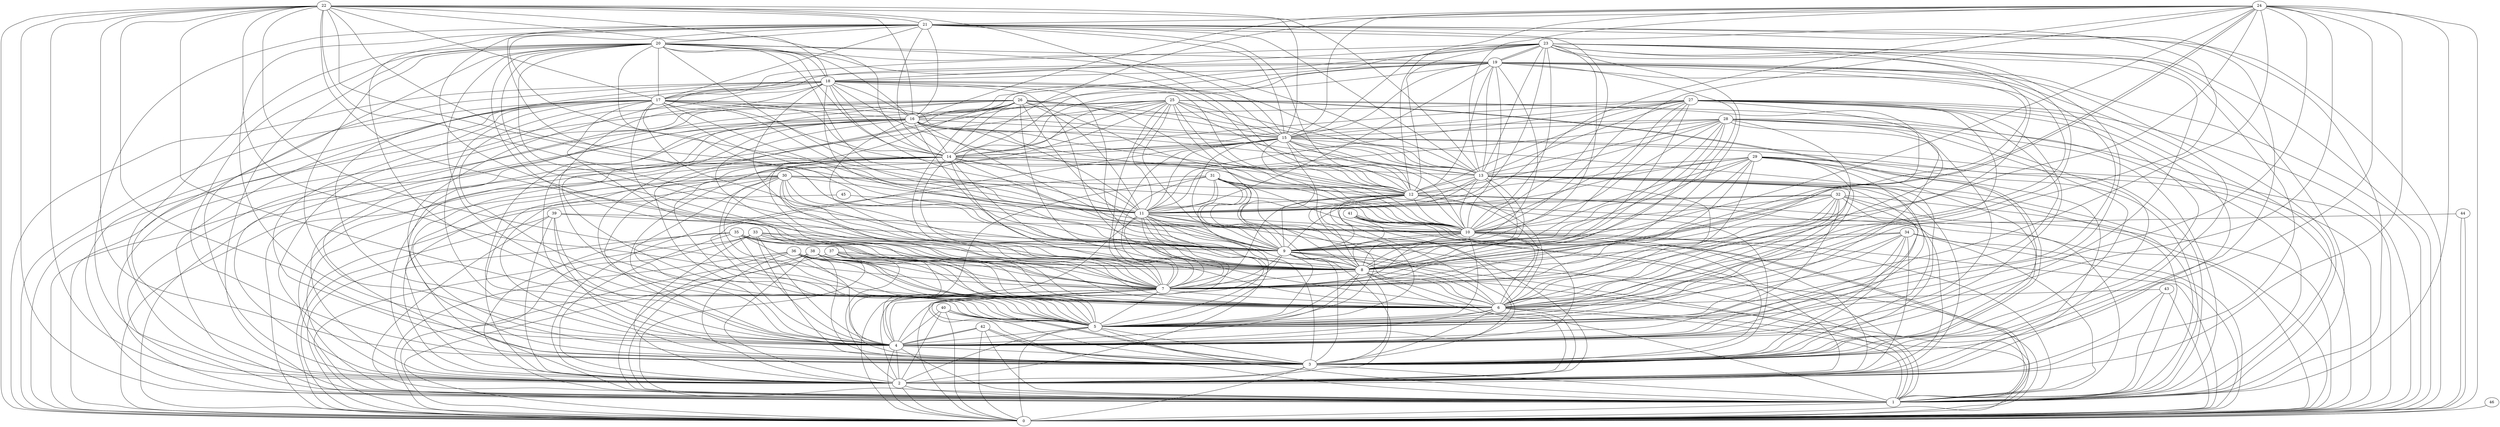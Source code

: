graph G {
0;
1;
2;
3;
4;
5;
6;
7;
8;
9;
10;
11;
12;
13;
14;
15;
16;
17;
18;
19;
20;
21;
22;
23;
24;
25;
26;
27;
28;
29;
30;
31;
32;
33;
34;
35;
36;
37;
38;
39;
40;
41;
42;
43;
44;
45;
46;
46--0 ;
45--11 ;
45--0 ;
44--0 ;
44--10 ;
44--0 ;
43--0 ;
43--6 ;
43--2 ;
43--1 ;
42--0 ;
42--4 ;
42--3 ;
42--4 ;
42--3 ;
42--1 ;
41--9 ;
41--10 ;
41--1 ;
41--1 ;
41--10 ;
41--10 ;
41--2 ;
40--5 ;
40--3 ;
40--3 ;
40--5 ;
40--4 ;
40--2 ;
40--0 ;
39--9 ;
39--2 ;
39--3 ;
39--10 ;
39--4 ;
39--1 ;
39--0 ;
38--3 ;
38--6 ;
38--8 ;
38--2 ;
38--1 ;
38--0 ;
38--7 ;
38--5 ;
37--3 ;
37--8 ;
37--1 ;
37--2 ;
37--0 ;
37--7 ;
37--6 ;
37--5 ;
36--6 ;
36--8 ;
36--6 ;
36--7 ;
36--2 ;
36--4 ;
36--1 ;
36--0 ;
36--5 ;
35--7 ;
35--1 ;
35--7 ;
35--2 ;
35--5 ;
35--9 ;
35--4 ;
35--8 ;
35--0 ;
34--6 ;
34--1 ;
34--9 ;
34--4 ;
34--8 ;
34--0 ;
34--5 ;
34--2 ;
34--3 ;
33--6 ;
33--4 ;
33--8 ;
33--9 ;
33--1 ;
33--2 ;
33--3 ;
33--5 ;
33--0 ;
33--7 ;
32--6 ;
32--4 ;
32--11 ;
32--1 ;
32--2 ;
32--0 ;
32--9 ;
32--5 ;
32--3 ;
32--7 ;
32--8 ;
32--10 ;
31--7 ;
31--10 ;
31--8 ;
31--2 ;
31--4 ;
31--5 ;
31--3 ;
31--0 ;
31--11 ;
31--6 ;
31--12 ;
31--9 ;
31--1 ;
30--4 ;
30--9 ;
30--8 ;
30--0 ;
30--11 ;
30--5 ;
30--3 ;
30--12 ;
30--2 ;
30--1 ;
30--10 ;
30--6 ;
30--7 ;
29--13 ;
29--0 ;
29--2 ;
29--5 ;
29--9 ;
29--4 ;
29--8 ;
29--7 ;
29--11 ;
29--6 ;
29--1 ;
29--12 ;
29--10 ;
29--3 ;
28--0 ;
28--14 ;
28--8 ;
28--10 ;
28--2 ;
28--11 ;
28--3 ;
28--6 ;
28--5 ;
28--13 ;
28--4 ;
28--9 ;
28--15 ;
28--1 ;
28--7 ;
28--12 ;
27--7 ;
27--10 ;
27--14 ;
27--13 ;
27--8 ;
27--6 ;
27--9 ;
27--11 ;
27--4 ;
27--0 ;
27--3 ;
27--12 ;
27--15 ;
27--5 ;
27--2 ;
27--1 ;
27--16 ;
26--3 ;
26--6 ;
26--14 ;
26--7 ;
26--12 ;
26--4 ;
26--1 ;
26--15 ;
26--13 ;
26--5 ;
26--16 ;
26--11 ;
26--10 ;
26--2 ;
26--0 ;
26--9 ;
26--8 ;
25--3 ;
25--6 ;
25--3 ;
25--7 ;
25--5 ;
25--14 ;
25--8 ;
25--1 ;
25--15 ;
25--12 ;
25--13 ;
25--0 ;
25--16 ;
25--9 ;
25--2 ;
25--4 ;
25--10 ;
25--11 ;
24--8 ;
24--10 ;
24--21 ;
24--14 ;
24--12 ;
24--7 ;
24--6 ;
24--8 ;
24--15 ;
24--13 ;
24--5 ;
24--3 ;
24--0 ;
24--2 ;
24--4 ;
24--16 ;
24--11 ;
24--1 ;
24--9 ;
23--10 ;
23--18 ;
23--8 ;
23--19 ;
23--19 ;
23--6 ;
23--0 ;
23--17 ;
23--4 ;
23--9 ;
23--2 ;
23--16 ;
23--14 ;
23--13 ;
23--1 ;
23--7 ;
23--15 ;
23--11 ;
23--5 ;
23--12 ;
22--1 ;
22--12 ;
22--18 ;
22--8 ;
22--11 ;
22--4 ;
22--21 ;
22--2 ;
22--9 ;
22--14 ;
22--0 ;
22--13 ;
22--7 ;
22--5 ;
22--3 ;
22--17 ;
22--15 ;
22--10 ;
22--16 ;
22--6 ;
21--20 ;
21--7 ;
21--1 ;
21--17 ;
21--12 ;
21--5 ;
21--9 ;
21--10 ;
21--0 ;
21--6 ;
21--14 ;
21--4 ;
21--3 ;
21--15 ;
21--11 ;
21--16 ;
21--13 ;
21--2 ;
20--16 ;
20--11 ;
20--14 ;
20--19 ;
20--0 ;
20--8 ;
20--3 ;
20--2 ;
20--17 ;
20--18 ;
20--10 ;
20--12 ;
20--5 ;
20--7 ;
20--15 ;
20--9 ;
20--4 ;
20--1 ;
20--13 ;
20--6 ;
19--8 ;
19--7 ;
19--11 ;
19--10 ;
19--14 ;
19--3 ;
19--9 ;
19--0 ;
19--1 ;
19--5 ;
19--6 ;
19--4 ;
19--17 ;
19--12 ;
19--2 ;
19--18 ;
19--16 ;
19--15 ;
19--13 ;
18--9 ;
18--2 ;
18--15 ;
18--6 ;
18--8 ;
18--3 ;
18--16 ;
18--17 ;
18--1 ;
18--13 ;
18--0 ;
18--7 ;
18--10 ;
18--11 ;
18--12 ;
18--14 ;
18--4 ;
18--5 ;
17--14 ;
17--10 ;
17--6 ;
17--2 ;
17--16 ;
17--11 ;
17--8 ;
17--13 ;
17--1 ;
17--9 ;
17--15 ;
17--7 ;
17--4 ;
17--0 ;
17--3 ;
17--5 ;
17--12 ;
16--15 ;
16--5 ;
16--9 ;
16--14 ;
16--3 ;
16--12 ;
16--4 ;
16--11 ;
16--7 ;
16--0 ;
16--6 ;
16--2 ;
16--10 ;
16--8 ;
16--1 ;
16--13 ;
15--7 ;
15--14 ;
15--10 ;
15--1 ;
15--2 ;
15--13 ;
15--3 ;
15--12 ;
15--6 ;
15--4 ;
15--0 ;
15--11 ;
15--9 ;
15--8 ;
15--5 ;
14--6 ;
14--4 ;
14--11 ;
14--3 ;
14--2 ;
14--13 ;
14--5 ;
14--8 ;
14--10 ;
14--12 ;
14--9 ;
14--7 ;
14--1 ;
14--0 ;
13--11 ;
13--2 ;
13--5 ;
13--0 ;
13--6 ;
13--7 ;
13--8 ;
13--12 ;
13--4 ;
13--10 ;
13--9 ;
13--1 ;
13--3 ;
12--2 ;
12--5 ;
12--10 ;
12--0 ;
12--8 ;
12--11 ;
12--1 ;
12--7 ;
12--9 ;
12--4 ;
12--6 ;
12--3 ;
11--5 ;
11--2 ;
11--9 ;
11--4 ;
11--7 ;
11--3 ;
11--1 ;
11--8 ;
11--10 ;
11--6 ;
11--0 ;
10--9 ;
10--8 ;
10--5 ;
10--6 ;
10--0 ;
10--1 ;
10--7 ;
10--4 ;
10--3 ;
10--2 ;
9--1 ;
9--6 ;
9--8 ;
9--2 ;
9--4 ;
9--7 ;
9--3 ;
9--0 ;
9--5 ;
8--4 ;
8--3 ;
8--0 ;
8--7 ;
8--2 ;
8--6 ;
8--1 ;
8--5 ;
7--6 ;
7--0 ;
7--5 ;
7--3 ;
7--1 ;
7--2 ;
7--4 ;
6--0 ;
6--2 ;
6--3 ;
6--5 ;
6--4 ;
6--1 ;
5--3 ;
5--2 ;
5--1 ;
5--4 ;
5--0 ;
4--1 ;
4--3 ;
4--2 ;
4--0 ;
3--1 ;
3--0 ;
3--2 ;
2--1 ;
2--0 ;
1--0 ;
}
